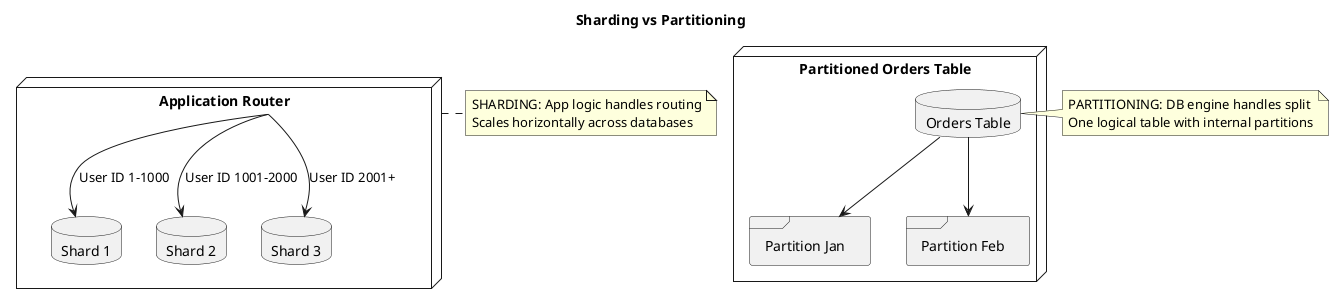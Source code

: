@startuml

title Sharding vs Partitioning

' Sharding (Application-Level Split)
node "Application Router" as Router {
  database "Shard 1" as Shard1
  database "Shard 2" as Shard2
  database "Shard 3" as Shard3
}

Router --> Shard1 : User ID 1–1000
Router --> Shard2 : User ID 1001–2000
Router --> Shard3 : User ID 2001+

note right of Router
  SHARDING: App logic handles routing
  Scales horizontally across databases
end note

' Partitioning (Database-Level Split)
node "Partitioned Orders Table" {
  database "Orders Table" as OrdersMain
  frame "Partition Jan" as PartJan
  frame "Partition Feb" as PartFeb
}

OrdersMain --> PartJan
OrdersMain --> PartFeb

note right of OrdersMain
  PARTITIONING: DB engine handles split
  One logical table with internal partitions
end note

@enduml
